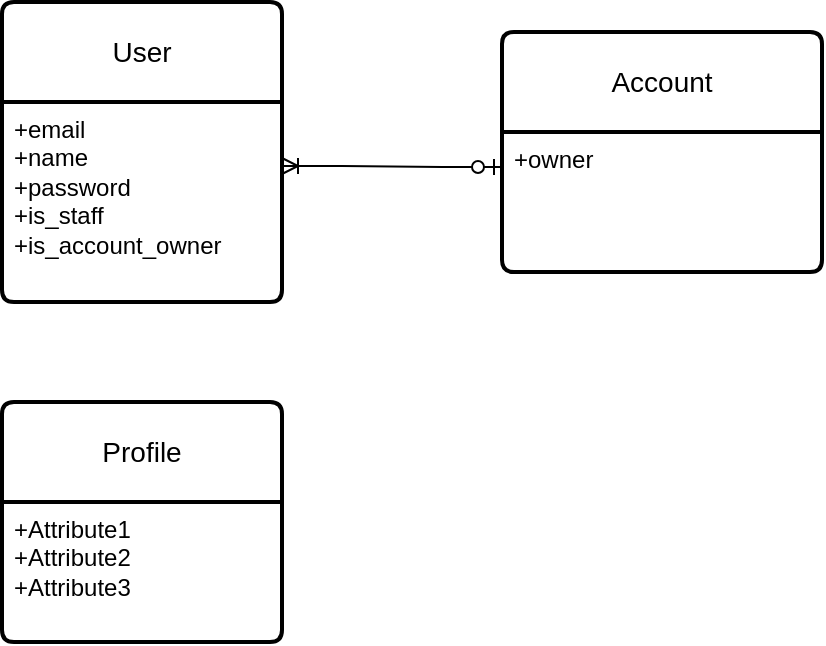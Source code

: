<mxfile version="21.2.9" type="google">
  <diagram id="R2lEEEUBdFMjLlhIrx00" name="Page-1">
    <mxGraphModel grid="1" page="1" gridSize="10" guides="1" tooltips="1" connect="1" arrows="1" fold="1" pageScale="1" pageWidth="850" pageHeight="1100" math="0" shadow="0" extFonts="Permanent Marker^https://fonts.googleapis.com/css?family=Permanent+Marker">
      <root>
        <mxCell id="0" />
        <mxCell id="1" parent="0" />
        <mxCell id="fWPC0qYkjax7AVKpIV95-4" value="User" style="swimlane;childLayout=stackLayout;horizontal=1;startSize=50;horizontalStack=0;rounded=1;fontSize=14;fontStyle=0;strokeWidth=2;resizeParent=0;resizeLast=1;shadow=0;dashed=0;align=center;arcSize=4;whiteSpace=wrap;html=1;" vertex="1" parent="1">
          <mxGeometry x="110" y="160" width="140" height="150" as="geometry">
            <mxRectangle x="110" y="160" width="120" height="110" as="alternateBounds" />
          </mxGeometry>
        </mxCell>
        <mxCell id="fWPC0qYkjax7AVKpIV95-5" value="+email&lt;br&gt;+name&lt;br&gt;+password&lt;br&gt;+is_staff&lt;br&gt;+is_account_owner" style="align=left;strokeColor=none;fillColor=none;spacingLeft=4;fontSize=12;verticalAlign=top;resizable=0;rotatable=0;part=1;html=1;" vertex="1" parent="fWPC0qYkjax7AVKpIV95-4">
          <mxGeometry y="50" width="140" height="100" as="geometry" />
        </mxCell>
        <mxCell id="fWPC0qYkjax7AVKpIV95-6" value="Profile" style="swimlane;childLayout=stackLayout;horizontal=1;startSize=50;horizontalStack=0;rounded=1;fontSize=14;fontStyle=0;strokeWidth=2;resizeParent=0;resizeLast=1;shadow=0;dashed=0;align=center;arcSize=4;whiteSpace=wrap;html=1;" vertex="1" parent="1">
          <mxGeometry x="110" y="360" width="140" height="120" as="geometry" />
        </mxCell>
        <mxCell id="fWPC0qYkjax7AVKpIV95-7" value="+Attribute1&#xa;+Attribute2&#xa;+Attribute3" style="align=left;strokeColor=none;fillColor=none;spacingLeft=4;fontSize=12;verticalAlign=top;resizable=0;rotatable=0;part=1;html=1;" vertex="1" parent="fWPC0qYkjax7AVKpIV95-6">
          <mxGeometry y="50" width="140" height="70" as="geometry" />
        </mxCell>
        <mxCell id="fWPC0qYkjax7AVKpIV95-8" value="Account" style="swimlane;childLayout=stackLayout;horizontal=1;startSize=50;horizontalStack=0;rounded=1;fontSize=14;fontStyle=0;strokeWidth=2;resizeParent=0;resizeLast=1;shadow=0;dashed=0;align=center;arcSize=4;whiteSpace=wrap;html=1;" vertex="1" parent="1">
          <mxGeometry x="360" y="175" width="160" height="120" as="geometry">
            <mxRectangle x="360" y="175" width="90" height="50" as="alternateBounds" />
          </mxGeometry>
        </mxCell>
        <mxCell id="fWPC0qYkjax7AVKpIV95-9" value="+owner" style="align=left;strokeColor=none;fillColor=none;spacingLeft=4;fontSize=12;verticalAlign=top;resizable=0;rotatable=0;part=1;html=1;" vertex="1" parent="fWPC0qYkjax7AVKpIV95-8">
          <mxGeometry y="50" width="160" height="70" as="geometry" />
        </mxCell>
        <mxCell id="fWPC0qYkjax7AVKpIV95-11" value="" style="edgeStyle=entityRelationEdgeStyle;fontSize=12;html=1;endArrow=ERzeroToOne;startArrow=ERoneToMany;rounded=0;exitX=1;exitY=0.32;exitDx=0;exitDy=0;entryX=0;entryY=0.25;entryDx=0;entryDy=0;exitPerimeter=0;startFill=0;" edge="1" parent="1" source="fWPC0qYkjax7AVKpIV95-5" target="fWPC0qYkjax7AVKpIV95-9">
          <mxGeometry width="100" height="100" relative="1" as="geometry">
            <mxPoint x="290" y="450" as="sourcePoint" />
            <mxPoint x="390" y="350" as="targetPoint" />
          </mxGeometry>
        </mxCell>
      </root>
    </mxGraphModel>
  </diagram>
</mxfile>
